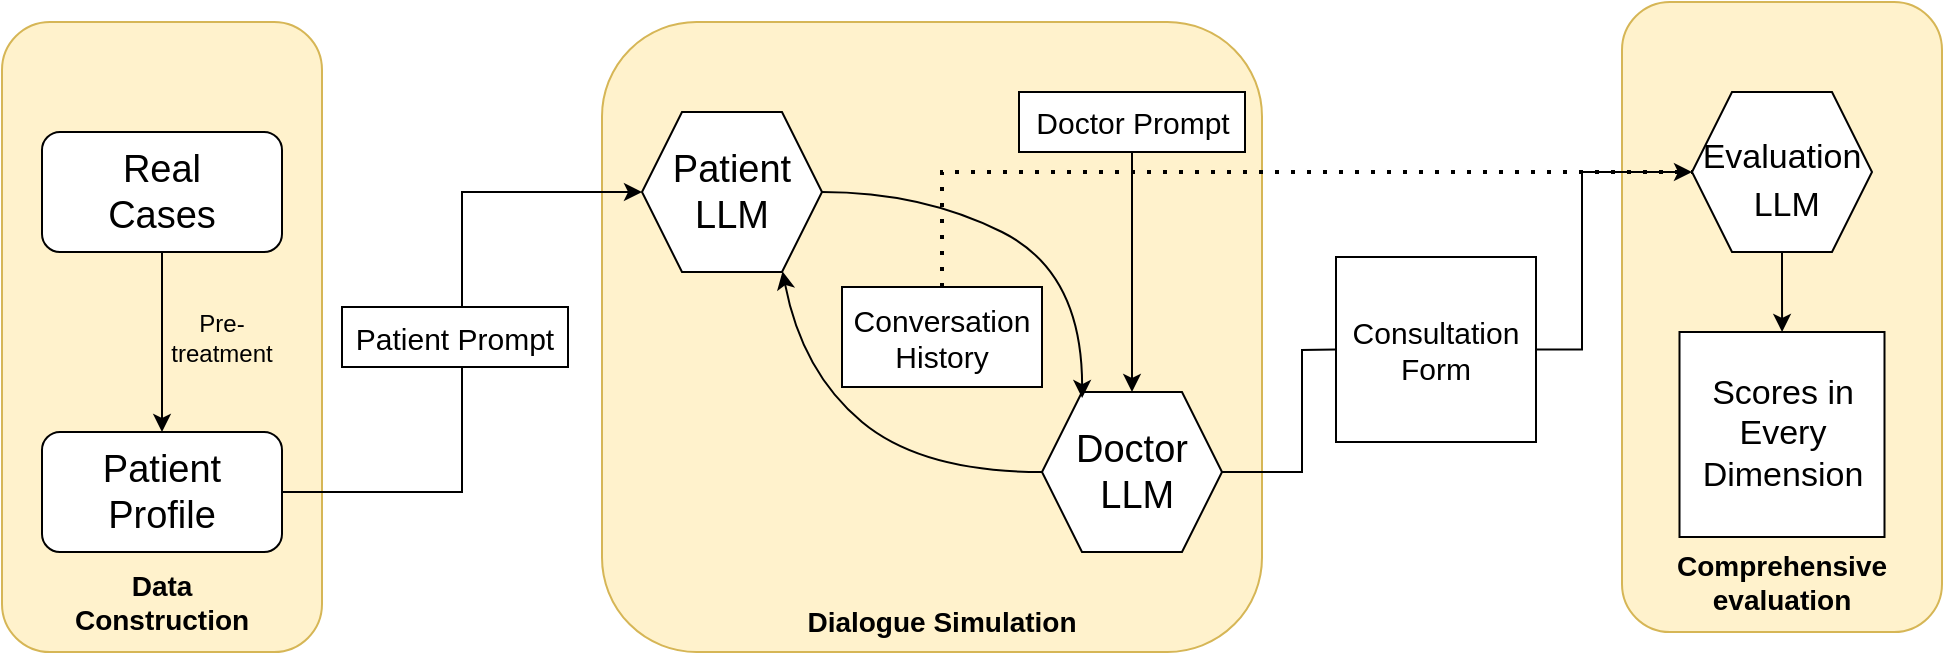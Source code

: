 <mxfile version="26.1.1">
  <diagram name="第 1 页" id="YDYsuVbqnp5C80Yua6IG">
    <mxGraphModel dx="1221" dy="725" grid="1" gridSize="10" guides="1" tooltips="1" connect="1" arrows="1" fold="1" page="1" pageScale="1" pageWidth="1654" pageHeight="2336" math="0" shadow="0">
      <root>
        <mxCell id="0" />
        <mxCell id="1" parent="0" />
        <mxCell id="7I64o3lQYL0VkBYSFgvM-1" value="" style="rounded=1;whiteSpace=wrap;html=1;overflow=visible;fillColor=#fff2cc;strokeColor=#d6b656;" vertex="1" parent="1">
          <mxGeometry x="360" y="95" width="330" height="315" as="geometry" />
        </mxCell>
        <mxCell id="7I64o3lQYL0VkBYSFgvM-2" value="" style="rounded=1;whiteSpace=wrap;html=1;overflow=visible;fillColor=#fff2cc;strokeColor=#d6b656;" vertex="1" parent="1">
          <mxGeometry x="60" y="95" width="160" height="315" as="geometry" />
        </mxCell>
        <mxCell id="7I64o3lQYL0VkBYSFgvM-3" value="" style="rounded=1;whiteSpace=wrap;html=1;overflow=visible;fillColor=#fff2cc;strokeColor=#d6b656;" vertex="1" parent="1">
          <mxGeometry x="870" y="85" width="160" height="315" as="geometry" />
        </mxCell>
        <mxCell id="7I64o3lQYL0VkBYSFgvM-4" value="Data Construction" style="text;html=1;align=center;verticalAlign=middle;whiteSpace=wrap;rounded=0;fontSize=14;fontStyle=1" vertex="1" parent="1">
          <mxGeometry x="110" y="370" width="60" height="30" as="geometry" />
        </mxCell>
        <mxCell id="7I64o3lQYL0VkBYSFgvM-5" value="" style="edgeStyle=orthogonalEdgeStyle;rounded=0;orthogonalLoop=1;jettySize=auto;html=1;" edge="1" parent="1" source="7I64o3lQYL0VkBYSFgvM-6" target="7I64o3lQYL0VkBYSFgvM-8">
          <mxGeometry relative="1" as="geometry" />
        </mxCell>
        <mxCell id="7I64o3lQYL0VkBYSFgvM-6" value="" style="rounded=1;whiteSpace=wrap;html=1;" vertex="1" parent="1">
          <mxGeometry x="80" y="150" width="120" height="60" as="geometry" />
        </mxCell>
        <mxCell id="7I64o3lQYL0VkBYSFgvM-7" style="edgeStyle=orthogonalEdgeStyle;rounded=0;orthogonalLoop=1;jettySize=auto;html=1;exitX=1;exitY=0.5;exitDx=0;exitDy=0;entryX=0;entryY=0.5;entryDx=0;entryDy=0;" edge="1" parent="1" source="7I64o3lQYL0VkBYSFgvM-8" target="7I64o3lQYL0VkBYSFgvM-12">
          <mxGeometry relative="1" as="geometry" />
        </mxCell>
        <mxCell id="7I64o3lQYL0VkBYSFgvM-8" value="" style="rounded=1;whiteSpace=wrap;html=1;" vertex="1" parent="1">
          <mxGeometry x="80" y="300" width="120" height="60" as="geometry" />
        </mxCell>
        <mxCell id="7I64o3lQYL0VkBYSFgvM-9" value="Real Cases" style="text;html=1;align=center;verticalAlign=middle;whiteSpace=wrap;rounded=0;fontSize=19;" vertex="1" parent="1">
          <mxGeometry x="110" y="165" width="60" height="30" as="geometry" />
        </mxCell>
        <mxCell id="7I64o3lQYL0VkBYSFgvM-10" value="Patient Profile" style="text;html=1;align=center;verticalAlign=middle;whiteSpace=wrap;rounded=0;fontSize=19;" vertex="1" parent="1">
          <mxGeometry x="110" y="315" width="60" height="30" as="geometry" />
        </mxCell>
        <mxCell id="7I64o3lQYL0VkBYSFgvM-11" value="Pre-treatment" style="text;html=1;align=center;verticalAlign=middle;whiteSpace=wrap;rounded=0;" vertex="1" parent="1">
          <mxGeometry x="140" y="237.5" width="60" height="30" as="geometry" />
        </mxCell>
        <mxCell id="7I64o3lQYL0VkBYSFgvM-12" value="" style="shape=hexagon;perimeter=hexagonPerimeter2;whiteSpace=wrap;html=1;fixedSize=1;" vertex="1" parent="1">
          <mxGeometry x="380" y="140" width="90" height="80" as="geometry" />
        </mxCell>
        <mxCell id="7I64o3lQYL0VkBYSFgvM-13" value="&lt;font style=&quot;font-size: 15px;&quot;&gt;Patient Prompt&lt;/font&gt;" style="rounded=0;whiteSpace=wrap;html=1;" vertex="1" parent="1">
          <mxGeometry x="230" y="237.5" width="113" height="30" as="geometry" />
        </mxCell>
        <mxCell id="7I64o3lQYL0VkBYSFgvM-14" value="" style="shape=hexagon;perimeter=hexagonPerimeter2;whiteSpace=wrap;html=1;fixedSize=1;" vertex="1" parent="1">
          <mxGeometry x="580" y="280" width="90" height="80" as="geometry" />
        </mxCell>
        <mxCell id="7I64o3lQYL0VkBYSFgvM-15" value="" style="curved=1;endArrow=classic;html=1;rounded=0;entryX=0.781;entryY=0.996;entryDx=0;entryDy=0;entryPerimeter=0;exitX=0;exitY=0.5;exitDx=0;exitDy=0;" edge="1" parent="1" source="7I64o3lQYL0VkBYSFgvM-14" target="7I64o3lQYL0VkBYSFgvM-12">
          <mxGeometry width="50" height="50" relative="1" as="geometry">
            <mxPoint x="580" y="340" as="sourcePoint" />
            <mxPoint x="610" y="340" as="targetPoint" />
            <Array as="points">
              <mxPoint x="520" y="320" />
              <mxPoint x="460" y="270" />
            </Array>
          </mxGeometry>
        </mxCell>
        <mxCell id="7I64o3lQYL0VkBYSFgvM-16" value="" style="curved=1;endArrow=classic;html=1;rounded=0;entryX=0.223;entryY=0.038;entryDx=0;entryDy=0;entryPerimeter=0;exitX=1;exitY=0.5;exitDx=0;exitDy=0;" edge="1" parent="1" source="7I64o3lQYL0VkBYSFgvM-12" target="7I64o3lQYL0VkBYSFgvM-14">
          <mxGeometry width="50" height="50" relative="1" as="geometry">
            <mxPoint x="560" y="390" as="sourcePoint" />
            <mxPoint x="610" y="340" as="targetPoint" />
            <Array as="points">
              <mxPoint x="520" y="180" />
              <mxPoint x="600" y="220" />
            </Array>
          </mxGeometry>
        </mxCell>
        <mxCell id="7I64o3lQYL0VkBYSFgvM-17" value="&lt;font style=&quot;font-size: 19px;&quot;&gt;Patient LLM&lt;/font&gt;" style="text;html=1;align=center;verticalAlign=middle;whiteSpace=wrap;rounded=0;" vertex="1" parent="1">
          <mxGeometry x="395" y="165" width="60" height="30" as="geometry" />
        </mxCell>
        <mxCell id="7I64o3lQYL0VkBYSFgvM-18" value="&lt;font style=&quot;font-size: 19px;&quot;&gt;Doctor&lt;/font&gt;&lt;div&gt;&lt;font style=&quot;font-size: 19px;&quot;&gt;&amp;nbsp;LLM&lt;/font&gt;&lt;/div&gt;" style="text;html=1;align=center;verticalAlign=middle;whiteSpace=wrap;rounded=0;" vertex="1" parent="1">
          <mxGeometry x="595" y="305" width="60" height="30" as="geometry" />
        </mxCell>
        <mxCell id="7I64o3lQYL0VkBYSFgvM-19" value="&lt;font style=&quot;font-size: 15px;&quot;&gt;Conversation History&lt;/font&gt;" style="rounded=0;whiteSpace=wrap;html=1;" vertex="1" parent="1">
          <mxGeometry x="480" y="227.5" width="100" height="50" as="geometry" />
        </mxCell>
        <mxCell id="7I64o3lQYL0VkBYSFgvM-20" value="&lt;font&gt;&lt;b&gt;Dialogue Simulation&lt;/b&gt;&lt;/font&gt;" style="text;html=1;align=center;verticalAlign=middle;whiteSpace=wrap;rounded=0;fontSize=14;" vertex="1" parent="1">
          <mxGeometry x="415" y="380" width="230" height="30" as="geometry" />
        </mxCell>
        <mxCell id="7I64o3lQYL0VkBYSFgvM-21" style="edgeStyle=orthogonalEdgeStyle;rounded=0;orthogonalLoop=1;jettySize=auto;html=1;exitX=0.5;exitY=1;exitDx=0;exitDy=0;" edge="1" parent="1" source="7I64o3lQYL0VkBYSFgvM-22" target="7I64o3lQYL0VkBYSFgvM-14">
          <mxGeometry relative="1" as="geometry" />
        </mxCell>
        <mxCell id="7I64o3lQYL0VkBYSFgvM-22" value="&lt;font style=&quot;font-size: 15px;&quot;&gt;Doctor Prompt&lt;/font&gt;" style="rounded=0;whiteSpace=wrap;html=1;" vertex="1" parent="1">
          <mxGeometry x="568.5" y="130" width="113" height="30" as="geometry" />
        </mxCell>
        <mxCell id="7I64o3lQYL0VkBYSFgvM-23" style="edgeStyle=orthogonalEdgeStyle;rounded=0;orthogonalLoop=1;jettySize=auto;html=1;exitX=1;exitY=0.5;exitDx=0;exitDy=0;entryX=0;entryY=0.5;entryDx=0;entryDy=0;" edge="1" parent="1" source="7I64o3lQYL0VkBYSFgvM-24" target="7I64o3lQYL0VkBYSFgvM-27">
          <mxGeometry relative="1" as="geometry">
            <Array as="points">
              <mxPoint x="850" y="259" />
              <mxPoint x="850" y="170" />
            </Array>
          </mxGeometry>
        </mxCell>
        <mxCell id="7I64o3lQYL0VkBYSFgvM-24" value="&lt;font style=&quot;font-size: 15px;&quot;&gt;Consultation Form&lt;/font&gt;" style="rounded=0;whiteSpace=wrap;html=1;" vertex="1" parent="1">
          <mxGeometry x="727" y="212.5" width="100" height="92.5" as="geometry" />
        </mxCell>
        <mxCell id="7I64o3lQYL0VkBYSFgvM-25" value="" style="endArrow=none;html=1;rounded=0;exitX=0;exitY=0.5;exitDx=0;exitDy=0;entryX=1;entryY=0.5;entryDx=0;entryDy=0;" edge="1" parent="1" source="7I64o3lQYL0VkBYSFgvM-24" target="7I64o3lQYL0VkBYSFgvM-14">
          <mxGeometry width="50" height="50" relative="1" as="geometry">
            <mxPoint x="560" y="360" as="sourcePoint" />
            <mxPoint x="610" y="310" as="targetPoint" />
            <Array as="points">
              <mxPoint x="710" y="259" />
              <mxPoint x="710" y="320" />
            </Array>
          </mxGeometry>
        </mxCell>
        <mxCell id="7I64o3lQYL0VkBYSFgvM-26" style="edgeStyle=orthogonalEdgeStyle;rounded=0;orthogonalLoop=1;jettySize=auto;html=1;exitX=0.5;exitY=1;exitDx=0;exitDy=0;" edge="1" parent="1" source="7I64o3lQYL0VkBYSFgvM-27" target="7I64o3lQYL0VkBYSFgvM-30">
          <mxGeometry relative="1" as="geometry" />
        </mxCell>
        <mxCell id="7I64o3lQYL0VkBYSFgvM-27" value="" style="shape=hexagon;perimeter=hexagonPerimeter2;whiteSpace=wrap;html=1;fixedSize=1;" vertex="1" parent="1">
          <mxGeometry x="905" y="130" width="90" height="80" as="geometry" />
        </mxCell>
        <mxCell id="7I64o3lQYL0VkBYSFgvM-28" value="&lt;font style=&quot;font-size: 17px;&quot;&gt;&lt;table&gt;&lt;tbody&gt;&lt;tr&gt;&lt;td&gt;&lt;/td&gt;&lt;/tr&gt;&lt;/tbody&gt;&lt;/table&gt;&lt;table style=&quot;&quot;&gt;&lt;tbody&gt;&lt;tr&gt;&lt;td&gt;Evaluation&lt;/td&gt;&lt;/tr&gt;&lt;/tbody&gt;&lt;/table&gt;&amp;nbsp;LLM&lt;/font&gt;" style="text;html=1;align=center;verticalAlign=middle;whiteSpace=wrap;rounded=0;" vertex="1" parent="1">
          <mxGeometry x="920" y="155" width="60" height="30" as="geometry" />
        </mxCell>
        <mxCell id="7I64o3lQYL0VkBYSFgvM-29" value="" style="endArrow=none;dashed=1;html=1;dashPattern=1 3;strokeWidth=2;rounded=0;exitX=0.5;exitY=0;exitDx=0;exitDy=0;entryX=0;entryY=0.5;entryDx=0;entryDy=0;" edge="1" parent="1" source="7I64o3lQYL0VkBYSFgvM-19" target="7I64o3lQYL0VkBYSFgvM-27">
          <mxGeometry width="50" height="50" relative="1" as="geometry">
            <mxPoint x="560" y="350" as="sourcePoint" />
            <mxPoint x="610" y="300" as="targetPoint" />
            <Array as="points">
              <mxPoint x="530" y="170" />
            </Array>
          </mxGeometry>
        </mxCell>
        <mxCell id="7I64o3lQYL0VkBYSFgvM-30" value="&lt;font style=&quot;font-size: 17px;&quot;&gt;Scores in Every Dimension&lt;/font&gt;" style="whiteSpace=wrap;html=1;aspect=fixed;" vertex="1" parent="1">
          <mxGeometry x="898.75" y="250" width="102.5" height="102.5" as="geometry" />
        </mxCell>
        <mxCell id="7I64o3lQYL0VkBYSFgvM-31" value="Comprehensive evaluation" style="text;html=1;align=center;verticalAlign=middle;whiteSpace=wrap;rounded=0;fontStyle=1;fontSize=14;" vertex="1" parent="1">
          <mxGeometry x="920" y="360" width="60" height="30" as="geometry" />
        </mxCell>
      </root>
    </mxGraphModel>
  </diagram>
</mxfile>
